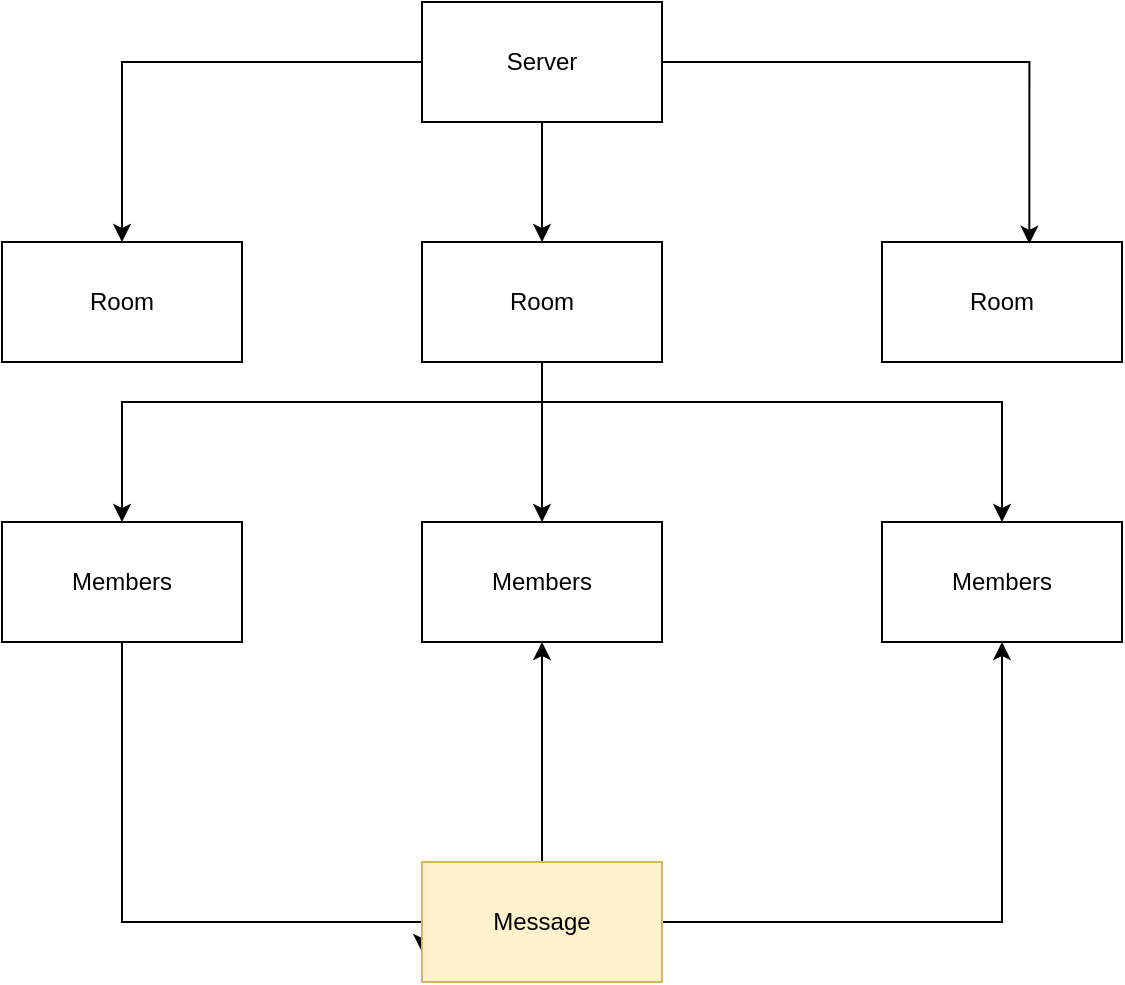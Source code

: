 <mxfile version="22.0.2" type="device" pages="3">
  <diagram name="Page-1" id="ywCgrUsII-7Q4hG79HE-">
    <mxGraphModel dx="1297" dy="724" grid="1" gridSize="10" guides="1" tooltips="1" connect="1" arrows="1" fold="1" page="1" pageScale="1" pageWidth="850" pageHeight="1100" math="0" shadow="0">
      <root>
        <mxCell id="0" />
        <mxCell id="1" parent="0" />
        <mxCell id="EmG5-bDzuLiheHzMDkET-16" style="edgeStyle=orthogonalEdgeStyle;rounded=0;orthogonalLoop=1;jettySize=auto;html=1;entryX=0.5;entryY=0;entryDx=0;entryDy=0;" edge="1" parent="1" source="EmG5-bDzuLiheHzMDkET-1" target="EmG5-bDzuLiheHzMDkET-2">
          <mxGeometry relative="1" as="geometry" />
        </mxCell>
        <mxCell id="EmG5-bDzuLiheHzMDkET-18" style="edgeStyle=orthogonalEdgeStyle;rounded=0;orthogonalLoop=1;jettySize=auto;html=1;entryX=0.5;entryY=0;entryDx=0;entryDy=0;" edge="1" parent="1" source="EmG5-bDzuLiheHzMDkET-1" target="EmG5-bDzuLiheHzMDkET-3">
          <mxGeometry relative="1" as="geometry" />
        </mxCell>
        <mxCell id="EmG5-bDzuLiheHzMDkET-1" value="Server" style="rounded=0;whiteSpace=wrap;html=1;" vertex="1" parent="1">
          <mxGeometry x="370" y="90" width="120" height="60" as="geometry" />
        </mxCell>
        <mxCell id="EmG5-bDzuLiheHzMDkET-2" value="Room" style="rounded=0;whiteSpace=wrap;html=1;" vertex="1" parent="1">
          <mxGeometry x="160" y="210" width="120" height="60" as="geometry" />
        </mxCell>
        <mxCell id="EmG5-bDzuLiheHzMDkET-9" style="edgeStyle=orthogonalEdgeStyle;rounded=0;orthogonalLoop=1;jettySize=auto;html=1;entryX=0.5;entryY=0;entryDx=0;entryDy=0;" edge="1" parent="1" source="EmG5-bDzuLiheHzMDkET-3" target="EmG5-bDzuLiheHzMDkET-6">
          <mxGeometry relative="1" as="geometry">
            <Array as="points">
              <mxPoint x="430" y="290" />
              <mxPoint x="220" y="290" />
            </Array>
          </mxGeometry>
        </mxCell>
        <mxCell id="EmG5-bDzuLiheHzMDkET-10" style="edgeStyle=orthogonalEdgeStyle;rounded=0;orthogonalLoop=1;jettySize=auto;html=1;entryX=0.5;entryY=0;entryDx=0;entryDy=0;" edge="1" parent="1" source="EmG5-bDzuLiheHzMDkET-3" target="EmG5-bDzuLiheHzMDkET-8">
          <mxGeometry relative="1" as="geometry" />
        </mxCell>
        <mxCell id="EmG5-bDzuLiheHzMDkET-11" style="edgeStyle=orthogonalEdgeStyle;rounded=0;orthogonalLoop=1;jettySize=auto;html=1;entryX=0.5;entryY=0;entryDx=0;entryDy=0;" edge="1" parent="1" source="EmG5-bDzuLiheHzMDkET-3" target="EmG5-bDzuLiheHzMDkET-7">
          <mxGeometry relative="1" as="geometry">
            <Array as="points">
              <mxPoint x="430" y="290" />
              <mxPoint x="660" y="290" />
            </Array>
          </mxGeometry>
        </mxCell>
        <mxCell id="EmG5-bDzuLiheHzMDkET-3" value="Room" style="rounded=0;whiteSpace=wrap;html=1;" vertex="1" parent="1">
          <mxGeometry x="370" y="210" width="120" height="60" as="geometry" />
        </mxCell>
        <mxCell id="EmG5-bDzuLiheHzMDkET-4" value="Room" style="rounded=0;whiteSpace=wrap;html=1;" vertex="1" parent="1">
          <mxGeometry x="600" y="210" width="120" height="60" as="geometry" />
        </mxCell>
        <mxCell id="EmG5-bDzuLiheHzMDkET-13" style="edgeStyle=orthogonalEdgeStyle;rounded=0;orthogonalLoop=1;jettySize=auto;html=1;entryX=0;entryY=0.75;entryDx=0;entryDy=0;" edge="1" parent="1" source="EmG5-bDzuLiheHzMDkET-6" target="EmG5-bDzuLiheHzMDkET-12">
          <mxGeometry relative="1" as="geometry">
            <Array as="points">
              <mxPoint x="220" y="550" />
              <mxPoint x="370" y="550" />
            </Array>
          </mxGeometry>
        </mxCell>
        <mxCell id="EmG5-bDzuLiheHzMDkET-6" value="Members" style="rounded=0;whiteSpace=wrap;html=1;" vertex="1" parent="1">
          <mxGeometry x="160" y="350" width="120" height="60" as="geometry" />
        </mxCell>
        <mxCell id="EmG5-bDzuLiheHzMDkET-7" value="Members" style="rounded=0;whiteSpace=wrap;html=1;" vertex="1" parent="1">
          <mxGeometry x="600" y="350" width="120" height="60" as="geometry" />
        </mxCell>
        <mxCell id="EmG5-bDzuLiheHzMDkET-8" value="Members" style="rounded=0;whiteSpace=wrap;html=1;" vertex="1" parent="1">
          <mxGeometry x="370" y="350" width="120" height="60" as="geometry" />
        </mxCell>
        <mxCell id="EmG5-bDzuLiheHzMDkET-14" style="edgeStyle=orthogonalEdgeStyle;rounded=0;orthogonalLoop=1;jettySize=auto;html=1;entryX=0.5;entryY=1;entryDx=0;entryDy=0;" edge="1" parent="1" source="EmG5-bDzuLiheHzMDkET-12" target="EmG5-bDzuLiheHzMDkET-8">
          <mxGeometry relative="1" as="geometry" />
        </mxCell>
        <mxCell id="EmG5-bDzuLiheHzMDkET-15" style="edgeStyle=orthogonalEdgeStyle;rounded=0;orthogonalLoop=1;jettySize=auto;html=1;entryX=0.5;entryY=1;entryDx=0;entryDy=0;" edge="1" parent="1" source="EmG5-bDzuLiheHzMDkET-12" target="EmG5-bDzuLiheHzMDkET-7">
          <mxGeometry relative="1" as="geometry" />
        </mxCell>
        <mxCell id="EmG5-bDzuLiheHzMDkET-12" value="Message" style="rounded=0;whiteSpace=wrap;html=1;fillColor=#fff2cc;strokeColor=#d6b656;" vertex="1" parent="1">
          <mxGeometry x="370" y="520" width="120" height="60" as="geometry" />
        </mxCell>
        <mxCell id="EmG5-bDzuLiheHzMDkET-17" style="edgeStyle=orthogonalEdgeStyle;rounded=0;orthogonalLoop=1;jettySize=auto;html=1;entryX=0.614;entryY=0.015;entryDx=0;entryDy=0;entryPerimeter=0;" edge="1" parent="1" source="EmG5-bDzuLiheHzMDkET-1" target="EmG5-bDzuLiheHzMDkET-4">
          <mxGeometry relative="1" as="geometry" />
        </mxCell>
      </root>
    </mxGraphModel>
  </diagram>
  <diagram id="--cORKKBdZFj7Iw0mrjR" name="Page-2">
    <mxGraphModel dx="1297" dy="724" grid="1" gridSize="10" guides="1" tooltips="1" connect="1" arrows="1" fold="1" page="1" pageScale="1" pageWidth="850" pageHeight="1100" math="0" shadow="0">
      <root>
        <mxCell id="0" />
        <mxCell id="1" parent="0" />
        <mxCell id="zBA-KfZ6MfcIvIFutCcR-10" style="edgeStyle=orthogonalEdgeStyle;rounded=0;orthogonalLoop=1;jettySize=auto;html=1;" edge="1" parent="1" source="zBA-KfZ6MfcIvIFutCcR-1" target="zBA-KfZ6MfcIvIFutCcR-2">
          <mxGeometry relative="1" as="geometry" />
        </mxCell>
        <mxCell id="zBA-KfZ6MfcIvIFutCcR-1" value="Member" style="rounded=0;whiteSpace=wrap;html=1;" vertex="1" parent="1">
          <mxGeometry x="340" y="80" width="120" height="60" as="geometry" />
        </mxCell>
        <mxCell id="zBA-KfZ6MfcIvIFutCcR-11" value="" style="edgeStyle=orthogonalEdgeStyle;rounded=0;orthogonalLoop=1;jettySize=auto;html=1;" edge="1" parent="1" source="zBA-KfZ6MfcIvIFutCcR-2" target="zBA-KfZ6MfcIvIFutCcR-4">
          <mxGeometry relative="1" as="geometry" />
        </mxCell>
        <mxCell id="zBA-KfZ6MfcIvIFutCcR-12" style="edgeStyle=orthogonalEdgeStyle;rounded=0;orthogonalLoop=1;jettySize=auto;html=1;entryX=0.5;entryY=0;entryDx=0;entryDy=0;" edge="1" parent="1" source="zBA-KfZ6MfcIvIFutCcR-2" target="zBA-KfZ6MfcIvIFutCcR-3">
          <mxGeometry relative="1" as="geometry" />
        </mxCell>
        <mxCell id="zBA-KfZ6MfcIvIFutCcR-2" value="Message" style="rounded=0;whiteSpace=wrap;html=1;" vertex="1" parent="1">
          <mxGeometry x="340" y="180" width="120" height="60" as="geometry" />
        </mxCell>
        <mxCell id="zBA-KfZ6MfcIvIFutCcR-3" value="Room messages" style="rounded=0;whiteSpace=wrap;html=1;" vertex="1" parent="1">
          <mxGeometry x="340" y="300" width="120" height="60" as="geometry" />
        </mxCell>
        <mxCell id="zBA-KfZ6MfcIvIFutCcR-9" style="edgeStyle=orthogonalEdgeStyle;rounded=0;orthogonalLoop=1;jettySize=auto;html=1;entryX=0.75;entryY=0;entryDx=0;entryDy=0;" edge="1" parent="1" source="zBA-KfZ6MfcIvIFutCcR-4" target="zBA-KfZ6MfcIvIFutCcR-6">
          <mxGeometry relative="1" as="geometry" />
        </mxCell>
        <mxCell id="zBA-KfZ6MfcIvIFutCcR-4" value="Message" style="ellipse;whiteSpace=wrap;html=1;" vertex="1" parent="1">
          <mxGeometry x="365" y="340" width="70" height="40" as="geometry" />
        </mxCell>
        <mxCell id="zBA-KfZ6MfcIvIFutCcR-5" value="Member" style="rounded=0;whiteSpace=wrap;html=1;" vertex="1" parent="1">
          <mxGeometry x="245" y="450" width="120" height="60" as="geometry" />
        </mxCell>
        <mxCell id="zBA-KfZ6MfcIvIFutCcR-6" value="Member" style="rounded=0;whiteSpace=wrap;html=1;" vertex="1" parent="1">
          <mxGeometry x="410" y="450" width="120" height="60" as="geometry" />
        </mxCell>
        <mxCell id="zBA-KfZ6MfcIvIFutCcR-8" style="edgeStyle=orthogonalEdgeStyle;rounded=0;orthogonalLoop=1;jettySize=auto;html=1;entryX=0.595;entryY=-0.069;entryDx=0;entryDy=0;entryPerimeter=0;" edge="1" parent="1" source="zBA-KfZ6MfcIvIFutCcR-4" target="zBA-KfZ6MfcIvIFutCcR-5">
          <mxGeometry relative="1" as="geometry" />
        </mxCell>
      </root>
    </mxGraphModel>
  </diagram>
  <diagram id="7rxqtBmNFk9MGb_Db0H1" name="Page-3">
    <mxGraphModel dx="1297" dy="724" grid="1" gridSize="10" guides="1" tooltips="1" connect="1" arrows="1" fold="1" page="1" pageScale="1" pageWidth="850" pageHeight="1100" math="0" shadow="0">
      <root>
        <mxCell id="0" />
        <mxCell id="1" parent="0" />
        <mxCell id="HZ_UYvaKZrr6FfHqDOBS-1" value="Memeber" style="rounded=0;whiteSpace=wrap;html=1;" vertex="1" parent="1">
          <mxGeometry x="50" y="70" width="120" height="60" as="geometry" />
        </mxCell>
        <mxCell id="HZ_UYvaKZrr6FfHqDOBS-2" value="_id" style="ellipse;whiteSpace=wrap;html=1;fillColor=#fff2cc;strokeColor=#d6b656;" vertex="1" parent="1">
          <mxGeometry x="40" y="160" width="120" height="80" as="geometry" />
        </mxCell>
        <mxCell id="HZ_UYvaKZrr6FfHqDOBS-3" value="email" style="ellipse;whiteSpace=wrap;html=1;" vertex="1" parent="1">
          <mxGeometry x="40" y="260" width="120" height="80" as="geometry" />
        </mxCell>
        <mxCell id="HZ_UYvaKZrr6FfHqDOBS-4" value="username" style="ellipse;whiteSpace=wrap;html=1;" vertex="1" parent="1">
          <mxGeometry x="40" y="360" width="120" height="80" as="geometry" />
        </mxCell>
        <mxCell id="HZ_UYvaKZrr6FfHqDOBS-5" value="password" style="ellipse;whiteSpace=wrap;html=1;" vertex="1" parent="1">
          <mxGeometry x="40" y="470" width="120" height="80" as="geometry" />
        </mxCell>
        <mxCell id="HZ_UYvaKZrr6FfHqDOBS-7" value="rooms" style="ellipse;whiteSpace=wrap;html=1;fillColor=#e1d5e7;strokeColor=#9673a6;" vertex="1" parent="1">
          <mxGeometry x="40" y="580" width="120" height="80" as="geometry" />
        </mxCell>
        <mxCell id="HZ_UYvaKZrr6FfHqDOBS-8" value="Room" style="rounded=0;whiteSpace=wrap;html=1;" vertex="1" parent="1">
          <mxGeometry x="280" y="70" width="120" height="60" as="geometry" />
        </mxCell>
        <mxCell id="HZ_UYvaKZrr6FfHqDOBS-9" value="Message" style="rounded=0;whiteSpace=wrap;html=1;" vertex="1" parent="1">
          <mxGeometry x="470" y="70" width="120" height="60" as="geometry" />
        </mxCell>
        <mxCell id="HZ_UYvaKZrr6FfHqDOBS-10" value="_id" style="ellipse;whiteSpace=wrap;html=1;fillColor=#e1d5e7;strokeColor=#9673a6;" vertex="1" parent="1">
          <mxGeometry x="280" y="160" width="120" height="80" as="geometry" />
        </mxCell>
        <mxCell id="HZ_UYvaKZrr6FfHqDOBS-11" value="name" style="ellipse;whiteSpace=wrap;html=1;" vertex="1" parent="1">
          <mxGeometry x="280" y="270" width="120" height="80" as="geometry" />
        </mxCell>
        <mxCell id="HZ_UYvaKZrr6FfHqDOBS-12" value="members" style="ellipse;whiteSpace=wrap;html=1;fillColor=#fff2cc;strokeColor=#d6b656;" vertex="1" parent="1">
          <mxGeometry x="280" y="370" width="120" height="80" as="geometry" />
        </mxCell>
        <mxCell id="HZ_UYvaKZrr6FfHqDOBS-13" value="created at" style="ellipse;whiteSpace=wrap;html=1;" vertex="1" parent="1">
          <mxGeometry x="280" y="480" width="120" height="80" as="geometry" />
        </mxCell>
        <mxCell id="HZ_UYvaKZrr6FfHqDOBS-14" value="owner" style="ellipse;whiteSpace=wrap;html=1;" vertex="1" parent="1">
          <mxGeometry x="280" y="580" width="120" height="80" as="geometry" />
        </mxCell>
        <mxCell id="HZ_UYvaKZrr6FfHqDOBS-15" value="_id" style="ellipse;whiteSpace=wrap;html=1;fillColor=#d5e8d4;strokeColor=#82b366;" vertex="1" parent="1">
          <mxGeometry x="460" y="170" width="120" height="80" as="geometry" />
        </mxCell>
        <mxCell id="HZ_UYvaKZrr6FfHqDOBS-16" value="messages" style="ellipse;whiteSpace=wrap;html=1;fillColor=#d5e8d4;strokeColor=#82b366;" vertex="1" parent="1">
          <mxGeometry x="280" y="670" width="120" height="80" as="geometry" />
        </mxCell>
        <mxCell id="HZ_UYvaKZrr6FfHqDOBS-17" value="text" style="ellipse;whiteSpace=wrap;html=1;" vertex="1" parent="1">
          <mxGeometry x="460" y="270" width="120" height="80" as="geometry" />
        </mxCell>
        <mxCell id="HZ_UYvaKZrr6FfHqDOBS-18" value="created at" style="ellipse;whiteSpace=wrap;html=1;" vertex="1" parent="1">
          <mxGeometry x="460" y="370" width="120" height="80" as="geometry" />
        </mxCell>
        <mxCell id="HZ_UYvaKZrr6FfHqDOBS-23" value="" style="verticalLabelPosition=bottom;verticalAlign=top;html=1;shape=mxgraph.basic.patternFillRect;fillStyle=diagRev;step=5;fillStrokeWidth=0.2;fillStrokeColor=#dddddd;" vertex="1" parent="1">
          <mxGeometry x="220" y="70" width="20" height="650" as="geometry" />
        </mxCell>
        <mxCell id="HZ_UYvaKZrr6FfHqDOBS-24" value="" style="verticalLabelPosition=bottom;verticalAlign=top;html=1;shape=mxgraph.basic.patternFillRect;fillStyle=diagRev;step=5;fillStrokeWidth=0.2;fillStrokeColor=#dddddd;" vertex="1" parent="1">
          <mxGeometry x="430" y="75" width="20" height="650" as="geometry" />
        </mxCell>
      </root>
    </mxGraphModel>
  </diagram>
</mxfile>
